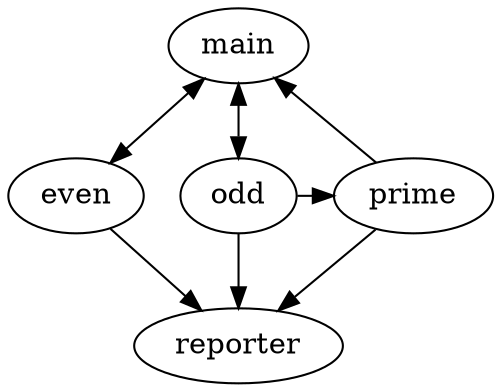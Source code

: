 digraph acc {
//    bgcolor = transparent;
    size = 4;
    main -> {even odd} [dir=both];
    main -> prime [dir=back];
    odd -> prime [constraint=false];
    {even odd prime} -> reporter;
}
